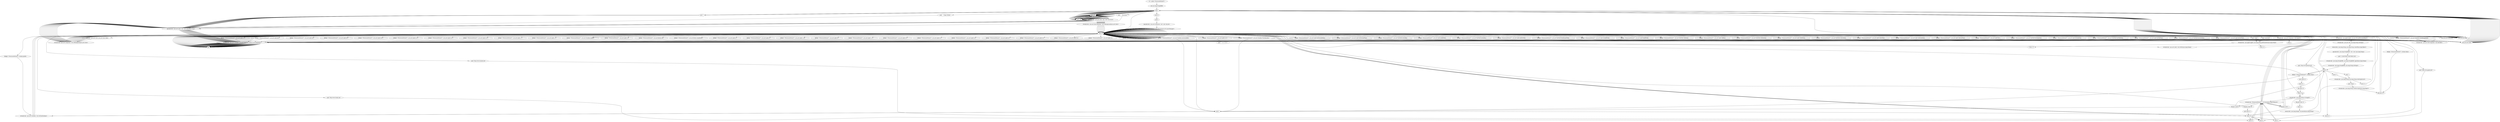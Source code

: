 digraph "" {
    "r0 := @this: PrecessionMotion071"
    "new java.lang.StringBuffer"
    "r0 := @this: PrecessionMotion071"->"new java.lang.StringBuffer";
    "dup1.r"
    "new java.lang.StringBuffer"->"dup1.r";
    "load.r r0"
    "dup1.r"->"load.r r0";
    "virtualinvoke <java.applet.Applet: java.net.URL getDocumentBase()>"
    "load.r r0"->"virtualinvoke <java.applet.Applet: java.net.URL getDocumentBase()>";
    "virtualinvoke <java.net.URL: java.lang.String toString()>"
    "virtualinvoke <java.applet.Applet: java.net.URL getDocumentBase()>"->"virtualinvoke <java.net.URL: java.lang.String toString()>";
    "staticinvoke <java.lang.String: java.lang.String valueOf(java.lang.Object)>"
    "virtualinvoke <java.net.URL: java.lang.String toString()>"->"staticinvoke <java.lang.String: java.lang.String valueOf(java.lang.Object)>";
    "specialinvoke <java.lang.StringBuffer: void <init>(java.lang.String)>"
    "staticinvoke <java.lang.String: java.lang.String valueOf(java.lang.Object)>"->"specialinvoke <java.lang.StringBuffer: void <init>(java.lang.String)>";
    "push \"1234567890123456789012345\""
    "specialinvoke <java.lang.StringBuffer: void <init>(java.lang.String)>"->"push \"1234567890123456789012345\"";
    "virtualinvoke <java.lang.StringBuffer: java.lang.StringBuffer append(java.lang.String)>"
    "push \"1234567890123456789012345\""->"virtualinvoke <java.lang.StringBuffer: java.lang.StringBuffer append(java.lang.String)>";
    "virtualinvoke <java.lang.StringBuffer: java.lang.String toString()>"
    "virtualinvoke <java.lang.StringBuffer: java.lang.StringBuffer append(java.lang.String)>"->"virtualinvoke <java.lang.StringBuffer: java.lang.String toString()>";
    "push 0"
    "virtualinvoke <java.lang.StringBuffer: java.lang.String toString()>"->"push 0";
    "push 27"
    "push 0"->"push 27";
    "virtualinvoke <java.lang.String: java.lang.String substring(int,int)>"
    "push 27"->"virtualinvoke <java.lang.String: java.lang.String substring(int,int)>";
    "store.r r2"
    "virtualinvoke <java.lang.String: java.lang.String substring(int,int)>"->"store.r r2";
    "store.r r2"->"load.r r0";
    "staticget <java.awt.Color: java.awt.Color white>"
    "load.r r0"->"staticget <java.awt.Color: java.awt.Color white>";
    "virtualinvoke <java.awt.Component: void setBackground(java.awt.Color)>"
    "staticget <java.awt.Color: java.awt.Color white>"->"virtualinvoke <java.awt.Component: void setBackground(java.awt.Color)>";
    "virtualinvoke <java.awt.Component: void setBackground(java.awt.Color)>"->"load.r r0";
    "new java.awt.GridLayout"
    "load.r r0"->"new java.awt.GridLayout";
    "new java.awt.GridLayout"->"dup1.r";
    "push 24"
    "dup1.r"->"push 24";
    "push 3"
    "push 24"->"push 3";
    "specialinvoke <java.awt.GridLayout: void <init>(int,int)>"
    "push 3"->"specialinvoke <java.awt.GridLayout: void <init>(int,int)>";
    "virtualinvoke <java.awt.Container: void setLayout(java.awt.LayoutManager)>"
    "specialinvoke <java.awt.GridLayout: void <init>(int,int)>"->"virtualinvoke <java.awt.Container: void setLayout(java.awt.LayoutManager)>";
    "virtualinvoke <java.awt.Container: void setLayout(java.awt.LayoutManager)>"->"load.r r0";
    "load.r r0"->"load.r r0";
    "fieldget <PrecessionMotion071: java.awt.Label L11>"
    "load.r r0"->"fieldget <PrecessionMotion071: java.awt.Label L11>";
    "virtualinvoke <java.awt.Container: java.awt.Component add(java.awt.Component)>"
    "fieldget <PrecessionMotion071: java.awt.Label L11>"->"virtualinvoke <java.awt.Container: java.awt.Component add(java.awt.Component)>";
    "pop"
    "virtualinvoke <java.awt.Container: java.awt.Component add(java.awt.Component)>"->"pop";
    "pop"->"load.r r0";
    "load.r r0"->"load.r r0";
    "fieldget <PrecessionMotion071: java.awt.Label L12>"
    "load.r r0"->"fieldget <PrecessionMotion071: java.awt.Label L12>";
    "fieldget <PrecessionMotion071: java.awt.Label L12>"->"virtualinvoke <java.awt.Container: java.awt.Component add(java.awt.Component)>";
    "virtualinvoke <java.awt.Container: java.awt.Component add(java.awt.Component)>"->"pop";
    "pop"->"load.r r0";
    "load.r r0"->"load.r r0";
    "fieldget <PrecessionMotion071: java.awt.Label L13>"
    "load.r r0"->"fieldget <PrecessionMotion071: java.awt.Label L13>";
    "fieldget <PrecessionMotion071: java.awt.Label L13>"->"virtualinvoke <java.awt.Container: java.awt.Component add(java.awt.Component)>";
    "virtualinvoke <java.awt.Container: java.awt.Component add(java.awt.Component)>"->"pop";
    "pop"->"load.r r0";
    "load.r r0"->"load.r r0";
    "fieldget <PrecessionMotion071: java.awt.Label L21>"
    "load.r r0"->"fieldget <PrecessionMotion071: java.awt.Label L21>";
    "fieldget <PrecessionMotion071: java.awt.Label L21>"->"virtualinvoke <java.awt.Container: java.awt.Component add(java.awt.Component)>";
    "virtualinvoke <java.awt.Container: java.awt.Component add(java.awt.Component)>"->"pop";
    "pop"->"load.r r0";
    "fieldget <PrecessionMotion071: java.awt.TextField initialEpoqueField>"
    "load.r r0"->"fieldget <PrecessionMotion071: java.awt.TextField initialEpoqueField>";
    "new java.awt.Color"
    "fieldget <PrecessionMotion071: java.awt.TextField initialEpoqueField>"->"new java.awt.Color";
    "new java.awt.Color"->"dup1.r";
    "push 220"
    "dup1.r"->"push 220";
    "push 255"
    "push 220"->"push 255";
    "push 255"->"push 220";
    "specialinvoke <java.awt.Color: void <init>(int,int,int)>"
    "push 220"->"specialinvoke <java.awt.Color: void <init>(int,int,int)>";
    "virtualinvoke <java.awt.TextComponent: void setBackground(java.awt.Color)>"
    "specialinvoke <java.awt.Color: void <init>(int,int,int)>"->"virtualinvoke <java.awt.TextComponent: void setBackground(java.awt.Color)>";
    "virtualinvoke <java.awt.TextComponent: void setBackground(java.awt.Color)>"->"load.r r0";
    "load.r r0"->"load.r r0";
    "load.r r0"->"fieldget <PrecessionMotion071: java.awt.TextField initialEpoqueField>";
    "fieldget <PrecessionMotion071: java.awt.TextField initialEpoqueField>"->"virtualinvoke <java.awt.Container: java.awt.Component add(java.awt.Component)>";
    "virtualinvoke <java.awt.Container: java.awt.Component add(java.awt.Component)>"->"pop";
    "pop"->"load.r r0";
    "load.r r0"->"fieldget <PrecessionMotion071: java.awt.TextField initialEpoqueField>";
    "virtualinvoke <java.awt.TextComponent: void selectAll()>"
    "fieldget <PrecessionMotion071: java.awt.TextField initialEpoqueField>"->"virtualinvoke <java.awt.TextComponent: void selectAll()>";
    "virtualinvoke <java.awt.TextComponent: void selectAll()>"->"load.r r0";
    "fieldget <PrecessionMotion071: java.awt.TextField finalEpoqueField>"
    "load.r r0"->"fieldget <PrecessionMotion071: java.awt.TextField finalEpoqueField>";
    "fieldget <PrecessionMotion071: java.awt.TextField finalEpoqueField>"->"new java.awt.Color";
    "new java.awt.Color"->"dup1.r";
    "dup1.r"->"push 220";
    "push 220"->"push 255";
    "push 255"->"push 220";
    "push 220"->"specialinvoke <java.awt.Color: void <init>(int,int,int)>";
    "specialinvoke <java.awt.Color: void <init>(int,int,int)>"->"virtualinvoke <java.awt.TextComponent: void setBackground(java.awt.Color)>";
    "virtualinvoke <java.awt.TextComponent: void setBackground(java.awt.Color)>"->"load.r r0";
    "load.r r0"->"load.r r0";
    "load.r r0"->"fieldget <PrecessionMotion071: java.awt.TextField finalEpoqueField>";
    "fieldget <PrecessionMotion071: java.awt.TextField finalEpoqueField>"->"virtualinvoke <java.awt.Container: java.awt.Component add(java.awt.Component)>";
    "virtualinvoke <java.awt.Container: java.awt.Component add(java.awt.Component)>"->"pop";
    "pop"->"load.r r0";
    "load.r r0"->"load.r r0";
    "fieldget <PrecessionMotion071: java.awt.Label L31>"
    "load.r r0"->"fieldget <PrecessionMotion071: java.awt.Label L31>";
    "fieldget <PrecessionMotion071: java.awt.Label L31>"->"virtualinvoke <java.awt.Container: java.awt.Component add(java.awt.Component)>";
    "virtualinvoke <java.awt.Container: java.awt.Component add(java.awt.Component)>"->"pop";
    "pop"->"load.r r0";
    "fieldget <PrecessionMotion071: java.awt.Label initialJDField>"
    "load.r r0"->"fieldget <PrecessionMotion071: java.awt.Label initialJDField>";
    "fieldget <PrecessionMotion071: java.awt.Label initialJDField>"->"new java.awt.Color";
    "new java.awt.Color"->"dup1.r";
    "dup1.r"->"push 255";
    "push 255"->"push 220";
    "push 220"->"push 220";
    "push 220"->"specialinvoke <java.awt.Color: void <init>(int,int,int)>";
    "specialinvoke <java.awt.Color: void <init>(int,int,int)>"->"virtualinvoke <java.awt.Component: void setBackground(java.awt.Color)>";
    "virtualinvoke <java.awt.Component: void setBackground(java.awt.Color)>"->"load.r r0";
    "load.r r0"->"load.r r0";
    "load.r r0"->"fieldget <PrecessionMotion071: java.awt.Label initialJDField>";
    "fieldget <PrecessionMotion071: java.awt.Label initialJDField>"->"virtualinvoke <java.awt.Container: java.awt.Component add(java.awt.Component)>";
    "virtualinvoke <java.awt.Container: java.awt.Component add(java.awt.Component)>"->"pop";
    "pop"->"load.r r0";
    "fieldget <PrecessionMotion071: java.awt.Label finalJDField>"
    "load.r r0"->"fieldget <PrecessionMotion071: java.awt.Label finalJDField>";
    "fieldget <PrecessionMotion071: java.awt.Label finalJDField>"->"new java.awt.Color";
    "new java.awt.Color"->"dup1.r";
    "dup1.r"->"push 255";
    "push 255"->"push 220";
    "push 220"->"push 220";
    "push 220"->"specialinvoke <java.awt.Color: void <init>(int,int,int)>";
    "specialinvoke <java.awt.Color: void <init>(int,int,int)>"->"virtualinvoke <java.awt.Component: void setBackground(java.awt.Color)>";
    "virtualinvoke <java.awt.Component: void setBackground(java.awt.Color)>"->"load.r r0";
    "load.r r0"->"load.r r0";
    "load.r r0"->"fieldget <PrecessionMotion071: java.awt.Label finalJDField>";
    "fieldget <PrecessionMotion071: java.awt.Label finalJDField>"->"virtualinvoke <java.awt.Container: java.awt.Component add(java.awt.Component)>";
    "virtualinvoke <java.awt.Container: java.awt.Component add(java.awt.Component)>"->"pop";
    "pop"->"load.r r0";
    "load.r r0"->"load.r r0";
    "fieldget <PrecessionMotion071: java.awt.Label L41>"
    "load.r r0"->"fieldget <PrecessionMotion071: java.awt.Label L41>";
    "fieldget <PrecessionMotion071: java.awt.Label L41>"->"virtualinvoke <java.awt.Container: java.awt.Component add(java.awt.Component)>";
    "virtualinvoke <java.awt.Container: java.awt.Component add(java.awt.Component)>"->"pop";
    "pop"->"load.r r0";
    "fieldget <PrecessionMotion071: java.awt.TextField raHinitial>"
    "load.r r0"->"fieldget <PrecessionMotion071: java.awt.TextField raHinitial>";
    "fieldget <PrecessionMotion071: java.awt.TextField raHinitial>"->"new java.awt.Color";
    "new java.awt.Color"->"dup1.r";
    "dup1.r"->"push 220";
    "push 220"->"push 255";
    "push 255"->"push 220";
    "push 220"->"specialinvoke <java.awt.Color: void <init>(int,int,int)>";
    "specialinvoke <java.awt.Color: void <init>(int,int,int)>"->"virtualinvoke <java.awt.TextComponent: void setBackground(java.awt.Color)>";
    "virtualinvoke <java.awt.TextComponent: void setBackground(java.awt.Color)>"->"load.r r0";
    "load.r r0"->"load.r r0";
    "load.r r0"->"fieldget <PrecessionMotion071: java.awt.TextField raHinitial>";
    "fieldget <PrecessionMotion071: java.awt.TextField raHinitial>"->"virtualinvoke <java.awt.Container: java.awt.Component add(java.awt.Component)>";
    "virtualinvoke <java.awt.Container: java.awt.Component add(java.awt.Component)>"->"pop";
    "pop"->"load.r r0";
    "fieldget <PrecessionMotion071: java.awt.Label raHfinal>"
    "load.r r0"->"fieldget <PrecessionMotion071: java.awt.Label raHfinal>";
    "fieldget <PrecessionMotion071: java.awt.Label raHfinal>"->"new java.awt.Color";
    "new java.awt.Color"->"dup1.r";
    "dup1.r"->"push 255";
    "push 255"->"push 220";
    "push 220"->"push 220";
    "push 220"->"specialinvoke <java.awt.Color: void <init>(int,int,int)>";
    "specialinvoke <java.awt.Color: void <init>(int,int,int)>"->"virtualinvoke <java.awt.Component: void setBackground(java.awt.Color)>";
    "virtualinvoke <java.awt.Component: void setBackground(java.awt.Color)>"->"load.r r0";
    "load.r r0"->"load.r r0";
    "load.r r0"->"fieldget <PrecessionMotion071: java.awt.Label raHfinal>";
    "fieldget <PrecessionMotion071: java.awt.Label raHfinal>"->"virtualinvoke <java.awt.Container: java.awt.Component add(java.awt.Component)>";
    "virtualinvoke <java.awt.Container: java.awt.Component add(java.awt.Component)>"->"pop";
    "pop"->"load.r r0";
    "load.r r0"->"load.r r0";
    "fieldget <PrecessionMotion071: java.awt.Label L51>"
    "load.r r0"->"fieldget <PrecessionMotion071: java.awt.Label L51>";
    "fieldget <PrecessionMotion071: java.awt.Label L51>"->"virtualinvoke <java.awt.Container: java.awt.Component add(java.awt.Component)>";
    "virtualinvoke <java.awt.Container: java.awt.Component add(java.awt.Component)>"->"pop";
    "pop"->"load.r r0";
    "load.r r0"->"load.r r0";
    "fieldget <PrecessionMotion071: java.awt.TextField raMinInitial>"
    "load.r r0"->"fieldget <PrecessionMotion071: java.awt.TextField raMinInitial>";
    "fieldget <PrecessionMotion071: java.awt.TextField raMinInitial>"->"virtualinvoke <java.awt.Container: java.awt.Component add(java.awt.Component)>";
    "virtualinvoke <java.awt.Container: java.awt.Component add(java.awt.Component)>"->"pop";
    "pop"->"load.r r0";
    "load.r r0"->"fieldget <PrecessionMotion071: java.awt.TextField raMinInitial>";
    "fieldget <PrecessionMotion071: java.awt.TextField raMinInitial>"->"new java.awt.Color";
    "new java.awt.Color"->"dup1.r";
    "dup1.r"->"push 220";
    "push 220"->"push 255";
    "push 255"->"push 220";
    "push 220"->"specialinvoke <java.awt.Color: void <init>(int,int,int)>";
    "specialinvoke <java.awt.Color: void <init>(int,int,int)>"->"virtualinvoke <java.awt.TextComponent: void setBackground(java.awt.Color)>";
    "virtualinvoke <java.awt.TextComponent: void setBackground(java.awt.Color)>"->"load.r r0";
    "fieldget <PrecessionMotion071: java.awt.Label raMinFinal>"
    "load.r r0"->"fieldget <PrecessionMotion071: java.awt.Label raMinFinal>";
    "fieldget <PrecessionMotion071: java.awt.Label raMinFinal>"->"new java.awt.Color";
    "new java.awt.Color"->"dup1.r";
    "dup1.r"->"push 255";
    "push 255"->"push 220";
    "push 220"->"push 220";
    "push 220"->"specialinvoke <java.awt.Color: void <init>(int,int,int)>";
    "specialinvoke <java.awt.Color: void <init>(int,int,int)>"->"virtualinvoke <java.awt.Component: void setBackground(java.awt.Color)>";
    "virtualinvoke <java.awt.Component: void setBackground(java.awt.Color)>"->"load.r r0";
    "load.r r0"->"load.r r0";
    "load.r r0"->"fieldget <PrecessionMotion071: java.awt.Label raMinFinal>";
    "fieldget <PrecessionMotion071: java.awt.Label raMinFinal>"->"virtualinvoke <java.awt.Container: java.awt.Component add(java.awt.Component)>";
    "virtualinvoke <java.awt.Container: java.awt.Component add(java.awt.Component)>"->"pop";
    "pop"->"load.r r0";
    "load.r r0"->"load.r r0";
    "fieldget <PrecessionMotion071: java.awt.Label L61>"
    "load.r r0"->"fieldget <PrecessionMotion071: java.awt.Label L61>";
    "fieldget <PrecessionMotion071: java.awt.Label L61>"->"virtualinvoke <java.awt.Container: java.awt.Component add(java.awt.Component)>";
    "virtualinvoke <java.awt.Container: java.awt.Component add(java.awt.Component)>"->"pop";
    "pop"->"load.r r0";
    "fieldget <PrecessionMotion071: java.awt.TextField raSecInitial>"
    "load.r r0"->"fieldget <PrecessionMotion071: java.awt.TextField raSecInitial>";
    "fieldget <PrecessionMotion071: java.awt.TextField raSecInitial>"->"new java.awt.Color";
    "new java.awt.Color"->"dup1.r";
    "dup1.r"->"push 220";
    "push 220"->"push 255";
    "push 255"->"push 220";
    "push 220"->"specialinvoke <java.awt.Color: void <init>(int,int,int)>";
    "specialinvoke <java.awt.Color: void <init>(int,int,int)>"->"virtualinvoke <java.awt.TextComponent: void setBackground(java.awt.Color)>";
    "virtualinvoke <java.awt.TextComponent: void setBackground(java.awt.Color)>"->"load.r r0";
    "load.r r0"->"load.r r0";
    "load.r r0"->"fieldget <PrecessionMotion071: java.awt.TextField raSecInitial>";
    "fieldget <PrecessionMotion071: java.awt.TextField raSecInitial>"->"virtualinvoke <java.awt.Container: java.awt.Component add(java.awt.Component)>";
    "virtualinvoke <java.awt.Container: java.awt.Component add(java.awt.Component)>"->"pop";
    "pop"->"load.r r0";
    "fieldget <PrecessionMotion071: java.awt.Label raSecFinal>"
    "load.r r0"->"fieldget <PrecessionMotion071: java.awt.Label raSecFinal>";
    "fieldget <PrecessionMotion071: java.awt.Label raSecFinal>"->"new java.awt.Color";
    "new java.awt.Color"->"dup1.r";
    "dup1.r"->"push 255";
    "push 255"->"push 220";
    "push 220"->"push 220";
    "push 220"->"specialinvoke <java.awt.Color: void <init>(int,int,int)>";
    "specialinvoke <java.awt.Color: void <init>(int,int,int)>"->"virtualinvoke <java.awt.Component: void setBackground(java.awt.Color)>";
    "virtualinvoke <java.awt.Component: void setBackground(java.awt.Color)>"->"load.r r0";
    "load.r r0"->"load.r r0";
    "load.r r0"->"fieldget <PrecessionMotion071: java.awt.Label raSecFinal>";
    "fieldget <PrecessionMotion071: java.awt.Label raSecFinal>"->"virtualinvoke <java.awt.Container: java.awt.Component add(java.awt.Component)>";
    "virtualinvoke <java.awt.Container: java.awt.Component add(java.awt.Component)>"->"pop";
    "pop"->"load.r r0";
    "load.r r0"->"load.r r0";
    "fieldget <PrecessionMotion071: java.awt.Label L71>"
    "load.r r0"->"fieldget <PrecessionMotion071: java.awt.Label L71>";
    "fieldget <PrecessionMotion071: java.awt.Label L71>"->"virtualinvoke <java.awt.Container: java.awt.Component add(java.awt.Component)>";
    "virtualinvoke <java.awt.Container: java.awt.Component add(java.awt.Component)>"->"pop";
    "pop"->"load.r r0";
    "load.r r0"->"load.r r0";
    "fieldget <PrecessionMotion071: java.awt.Label raDecimInitial>"
    "load.r r0"->"fieldget <PrecessionMotion071: java.awt.Label raDecimInitial>";
    "fieldget <PrecessionMotion071: java.awt.Label raDecimInitial>"->"virtualinvoke <java.awt.Container: java.awt.Component add(java.awt.Component)>";
    "virtualinvoke <java.awt.Container: java.awt.Component add(java.awt.Component)>"->"pop";
    "pop"->"load.r r0";
    "load.r r0"->"fieldget <PrecessionMotion071: java.awt.Label raDecimInitial>";
    "fieldget <PrecessionMotion071: java.awt.Label raDecimInitial>"->"new java.awt.Color";
    "new java.awt.Color"->"dup1.r";
    "dup1.r"->"push 255";
    "push 255"->"push 220";
    "push 220"->"push 220";
    "push 220"->"specialinvoke <java.awt.Color: void <init>(int,int,int)>";
    "specialinvoke <java.awt.Color: void <init>(int,int,int)>"->"virtualinvoke <java.awt.Component: void setBackground(java.awt.Color)>";
    "virtualinvoke <java.awt.Component: void setBackground(java.awt.Color)>"->"load.r r0";
    "fieldget <PrecessionMotion071: java.awt.Label raDecimFinal>"
    "load.r r0"->"fieldget <PrecessionMotion071: java.awt.Label raDecimFinal>";
    "fieldget <PrecessionMotion071: java.awt.Label raDecimFinal>"->"new java.awt.Color";
    "new java.awt.Color"->"dup1.r";
    "dup1.r"->"push 255";
    "push 255"->"push 220";
    "push 220"->"push 220";
    "push 220"->"specialinvoke <java.awt.Color: void <init>(int,int,int)>";
    "specialinvoke <java.awt.Color: void <init>(int,int,int)>"->"virtualinvoke <java.awt.Component: void setBackground(java.awt.Color)>";
    "virtualinvoke <java.awt.Component: void setBackground(java.awt.Color)>"->"load.r r0";
    "load.r r0"->"load.r r0";
    "load.r r0"->"fieldget <PrecessionMotion071: java.awt.Label raDecimFinal>";
    "fieldget <PrecessionMotion071: java.awt.Label raDecimFinal>"->"virtualinvoke <java.awt.Container: java.awt.Component add(java.awt.Component)>";
    "virtualinvoke <java.awt.Container: java.awt.Component add(java.awt.Component)>"->"pop";
    "pop"->"load.r r0";
    "load.r r0"->"load.r r0";
    "fieldget <PrecessionMotion071: java.awt.Label dec1>"
    "load.r r0"->"fieldget <PrecessionMotion071: java.awt.Label dec1>";
    "fieldget <PrecessionMotion071: java.awt.Label dec1>"->"virtualinvoke <java.awt.Container: java.awt.Component add(java.awt.Component)>";
    "virtualinvoke <java.awt.Container: java.awt.Component add(java.awt.Component)>"->"pop";
    "pop"->"load.r r0";
    "load.r r0"->"load.r r0";
    "fieldget <PrecessionMotion071: java.awt.Checkbox PlusMinusDec>"
    "load.r r0"->"fieldget <PrecessionMotion071: java.awt.Checkbox PlusMinusDec>";
    "fieldget <PrecessionMotion071: java.awt.Checkbox PlusMinusDec>"->"virtualinvoke <java.awt.Container: java.awt.Component add(java.awt.Component)>";
    "virtualinvoke <java.awt.Container: java.awt.Component add(java.awt.Component)>"->"pop";
    "pop"->"load.r r0";
    "load.r r0"->"fieldget <PrecessionMotion071: java.awt.Checkbox PlusMinusDec>";
    "fieldget <PrecessionMotion071: java.awt.Checkbox PlusMinusDec>"->"new java.awt.Color";
    "new java.awt.Color"->"dup1.r";
    "dup1.r"->"push 255";
    "push 255"->"push 220";
    "push 220"->"push 220";
    "push 220"->"specialinvoke <java.awt.Color: void <init>(int,int,int)>";
    "specialinvoke <java.awt.Color: void <init>(int,int,int)>"->"virtualinvoke <java.awt.Component: void setBackground(java.awt.Color)>";
    "virtualinvoke <java.awt.Component: void setBackground(java.awt.Color)>"->"load.r r0";
    "fieldget <PrecessionMotion071: java.awt.Label dec2>"
    "load.r r0"->"fieldget <PrecessionMotion071: java.awt.Label dec2>";
    "fieldget <PrecessionMotion071: java.awt.Label dec2>"->"new java.awt.Color";
    "new java.awt.Color"->"dup1.r";
    "dup1.r"->"push 255";
    "push 255"->"push 220";
    "push 220"->"push 220";
    "push 220"->"specialinvoke <java.awt.Color: void <init>(int,int,int)>";
    "specialinvoke <java.awt.Color: void <init>(int,int,int)>"->"virtualinvoke <java.awt.Component: void setBackground(java.awt.Color)>";
    "virtualinvoke <java.awt.Component: void setBackground(java.awt.Color)>"->"load.r r0";
    "load.r r0"->"fieldget <PrecessionMotion071: java.awt.Checkbox PlusMinusDec>";
    "push 1"
    "fieldget <PrecessionMotion071: java.awt.Checkbox PlusMinusDec>"->"push 1";
    "virtualinvoke <java.awt.Checkbox: void setState(boolean)>"
    "push 1"->"virtualinvoke <java.awt.Checkbox: void setState(boolean)>";
    "virtualinvoke <java.awt.Checkbox: void setState(boolean)>"->"load.r r0";
    "load.r r0"->"load.r r0";
    "load.r r0"->"fieldget <PrecessionMotion071: java.awt.Label dec2>";
    "fieldget <PrecessionMotion071: java.awt.Label dec2>"->"virtualinvoke <java.awt.Container: java.awt.Component add(java.awt.Component)>";
    "virtualinvoke <java.awt.Container: java.awt.Component add(java.awt.Component)>"->"pop";
    "pop"->"load.r r0";
    "load.r r0"->"load.r r0";
    "fieldget <PrecessionMotion071: java.awt.Label L81>"
    "load.r r0"->"fieldget <PrecessionMotion071: java.awt.Label L81>";
    "fieldget <PrecessionMotion071: java.awt.Label L81>"->"virtualinvoke <java.awt.Container: java.awt.Component add(java.awt.Component)>";
    "virtualinvoke <java.awt.Container: java.awt.Component add(java.awt.Component)>"->"pop";
    "pop"->"load.r r0";
    "load.r r0"->"load.r r0";
    "fieldget <PrecessionMotion071: java.awt.TextField decDegInitial>"
    "load.r r0"->"fieldget <PrecessionMotion071: java.awt.TextField decDegInitial>";
    "fieldget <PrecessionMotion071: java.awt.TextField decDegInitial>"->"virtualinvoke <java.awt.Container: java.awt.Component add(java.awt.Component)>";
    "virtualinvoke <java.awt.Container: java.awt.Component add(java.awt.Component)>"->"pop";
    "pop"->"load.r r0";
    "load.r r0"->"fieldget <PrecessionMotion071: java.awt.TextField decDegInitial>";
    "fieldget <PrecessionMotion071: java.awt.TextField decDegInitial>"->"new java.awt.Color";
    "new java.awt.Color"->"dup1.r";
    "dup1.r"->"push 220";
    "push 220"->"push 255";
    "push 255"->"push 220";
    "push 220"->"specialinvoke <java.awt.Color: void <init>(int,int,int)>";
    "specialinvoke <java.awt.Color: void <init>(int,int,int)>"->"virtualinvoke <java.awt.TextComponent: void setBackground(java.awt.Color)>";
    "virtualinvoke <java.awt.TextComponent: void setBackground(java.awt.Color)>"->"load.r r0";
    "fieldget <PrecessionMotion071: java.awt.Label decDegFinal>"
    "load.r r0"->"fieldget <PrecessionMotion071: java.awt.Label decDegFinal>";
    "fieldget <PrecessionMotion071: java.awt.Label decDegFinal>"->"new java.awt.Color";
    "new java.awt.Color"->"dup1.r";
    "dup1.r"->"push 255";
    "push 255"->"push 220";
    "push 220"->"push 220";
    "push 220"->"specialinvoke <java.awt.Color: void <init>(int,int,int)>";
    "specialinvoke <java.awt.Color: void <init>(int,int,int)>"->"virtualinvoke <java.awt.Component: void setBackground(java.awt.Color)>";
    "virtualinvoke <java.awt.Component: void setBackground(java.awt.Color)>"->"load.r r0";
    "load.r r0"->"load.r r0";
    "load.r r0"->"fieldget <PrecessionMotion071: java.awt.Label decDegFinal>";
    "fieldget <PrecessionMotion071: java.awt.Label decDegFinal>"->"virtualinvoke <java.awt.Container: java.awt.Component add(java.awt.Component)>";
    "virtualinvoke <java.awt.Container: java.awt.Component add(java.awt.Component)>"->"pop";
    "pop"->"load.r r0";
    "load.r r0"->"load.r r0";
    "fieldget <PrecessionMotion071: java.awt.Label L91>"
    "load.r r0"->"fieldget <PrecessionMotion071: java.awt.Label L91>";
    "fieldget <PrecessionMotion071: java.awt.Label L91>"->"virtualinvoke <java.awt.Container: java.awt.Component add(java.awt.Component)>";
    "virtualinvoke <java.awt.Container: java.awt.Component add(java.awt.Component)>"->"pop";
    "pop"->"load.r r0";
    "load.r r0"->"load.r r0";
    "fieldget <PrecessionMotion071: java.awt.TextField decMinInitial>"
    "load.r r0"->"fieldget <PrecessionMotion071: java.awt.TextField decMinInitial>";
    "fieldget <PrecessionMotion071: java.awt.TextField decMinInitial>"->"virtualinvoke <java.awt.Container: java.awt.Component add(java.awt.Component)>";
    "virtualinvoke <java.awt.Container: java.awt.Component add(java.awt.Component)>"->"pop";
    "pop"->"load.r r0";
    "load.r r0"->"fieldget <PrecessionMotion071: java.awt.TextField decMinInitial>";
    "fieldget <PrecessionMotion071: java.awt.TextField decMinInitial>"->"new java.awt.Color";
    "new java.awt.Color"->"dup1.r";
    "dup1.r"->"push 220";
    "push 220"->"push 255";
    "push 255"->"push 220";
    "push 220"->"specialinvoke <java.awt.Color: void <init>(int,int,int)>";
    "specialinvoke <java.awt.Color: void <init>(int,int,int)>"->"virtualinvoke <java.awt.TextComponent: void setBackground(java.awt.Color)>";
    "virtualinvoke <java.awt.TextComponent: void setBackground(java.awt.Color)>"->"load.r r0";
    "fieldget <PrecessionMotion071: java.awt.Label decMinFinal>"
    "load.r r0"->"fieldget <PrecessionMotion071: java.awt.Label decMinFinal>";
    "fieldget <PrecessionMotion071: java.awt.Label decMinFinal>"->"new java.awt.Color";
    "new java.awt.Color"->"dup1.r";
    "dup1.r"->"push 255";
    "push 255"->"push 220";
    "push 220"->"push 220";
    "push 220"->"specialinvoke <java.awt.Color: void <init>(int,int,int)>";
    "specialinvoke <java.awt.Color: void <init>(int,int,int)>"->"virtualinvoke <java.awt.Component: void setBackground(java.awt.Color)>";
    "virtualinvoke <java.awt.Component: void setBackground(java.awt.Color)>"->"load.r r0";
    "load.r r0"->"load.r r0";
    "load.r r0"->"fieldget <PrecessionMotion071: java.awt.Label decMinFinal>";
    "fieldget <PrecessionMotion071: java.awt.Label decMinFinal>"->"virtualinvoke <java.awt.Container: java.awt.Component add(java.awt.Component)>";
    "virtualinvoke <java.awt.Container: java.awt.Component add(java.awt.Component)>"->"pop";
    "pop"->"load.r r0";
    "load.r r0"->"load.r r0";
    "fieldget <PrecessionMotion071: java.awt.Label L101>"
    "load.r r0"->"fieldget <PrecessionMotion071: java.awt.Label L101>";
    "fieldget <PrecessionMotion071: java.awt.Label L101>"->"virtualinvoke <java.awt.Container: java.awt.Component add(java.awt.Component)>";
    "virtualinvoke <java.awt.Container: java.awt.Component add(java.awt.Component)>"->"pop";
    "pop"->"load.r r0";
    "fieldget <PrecessionMotion071: java.awt.TextField decSecInitial>"
    "load.r r0"->"fieldget <PrecessionMotion071: java.awt.TextField decSecInitial>";
    "fieldget <PrecessionMotion071: java.awt.TextField decSecInitial>"->"new java.awt.Color";
    "new java.awt.Color"->"dup1.r";
    "dup1.r"->"push 220";
    "push 220"->"push 255";
    "push 255"->"push 220";
    "push 220"->"specialinvoke <java.awt.Color: void <init>(int,int,int)>";
    "specialinvoke <java.awt.Color: void <init>(int,int,int)>"->"virtualinvoke <java.awt.TextComponent: void setBackground(java.awt.Color)>";
    "virtualinvoke <java.awt.TextComponent: void setBackground(java.awt.Color)>"->"load.r r0";
    "load.r r0"->"load.r r0";
    "load.r r0"->"fieldget <PrecessionMotion071: java.awt.TextField decSecInitial>";
    "fieldget <PrecessionMotion071: java.awt.TextField decSecInitial>"->"virtualinvoke <java.awt.Container: java.awt.Component add(java.awt.Component)>";
    "virtualinvoke <java.awt.Container: java.awt.Component add(java.awt.Component)>"->"pop";
    "pop"->"load.r r0";
    "fieldget <PrecessionMotion071: java.awt.Label decSecFinal>"
    "load.r r0"->"fieldget <PrecessionMotion071: java.awt.Label decSecFinal>";
    "fieldget <PrecessionMotion071: java.awt.Label decSecFinal>"->"new java.awt.Color";
    "new java.awt.Color"->"dup1.r";
    "dup1.r"->"push 255";
    "push 255"->"push 220";
    "push 220"->"push 220";
    "push 220"->"specialinvoke <java.awt.Color: void <init>(int,int,int)>";
    "specialinvoke <java.awt.Color: void <init>(int,int,int)>"->"virtualinvoke <java.awt.Component: void setBackground(java.awt.Color)>";
    "virtualinvoke <java.awt.Component: void setBackground(java.awt.Color)>"->"load.r r0";
    "load.r r0"->"load.r r0";
    "load.r r0"->"fieldget <PrecessionMotion071: java.awt.Label decSecFinal>";
    "fieldget <PrecessionMotion071: java.awt.Label decSecFinal>"->"virtualinvoke <java.awt.Container: java.awt.Component add(java.awt.Component)>";
    "virtualinvoke <java.awt.Container: java.awt.Component add(java.awt.Component)>"->"pop";
    "pop"->"load.r r0";
    "load.r r0"->"load.r r0";
    "fieldget <PrecessionMotion071: java.awt.Label L111>"
    "load.r r0"->"fieldget <PrecessionMotion071: java.awt.Label L111>";
    "fieldget <PrecessionMotion071: java.awt.Label L111>"->"virtualinvoke <java.awt.Container: java.awt.Component add(java.awt.Component)>";
    "virtualinvoke <java.awt.Container: java.awt.Component add(java.awt.Component)>"->"pop";
    "pop"->"load.r r0";
    "fieldget <PrecessionMotion071: java.awt.Label decDecimalInitial>"
    "load.r r0"->"fieldget <PrecessionMotion071: java.awt.Label decDecimalInitial>";
    "fieldget <PrecessionMotion071: java.awt.Label decDecimalInitial>"->"new java.awt.Color";
    "new java.awt.Color"->"dup1.r";
    "dup1.r"->"push 255";
    "push 255"->"push 220";
    "push 220"->"push 220";
    "push 220"->"specialinvoke <java.awt.Color: void <init>(int,int,int)>";
    "specialinvoke <java.awt.Color: void <init>(int,int,int)>"->"virtualinvoke <java.awt.Component: void setBackground(java.awt.Color)>";
    "virtualinvoke <java.awt.Component: void setBackground(java.awt.Color)>"->"load.r r0";
    "load.r r0"->"load.r r0";
    "load.r r0"->"fieldget <PrecessionMotion071: java.awt.Label decDecimalInitial>";
    "fieldget <PrecessionMotion071: java.awt.Label decDecimalInitial>"->"virtualinvoke <java.awt.Container: java.awt.Component add(java.awt.Component)>";
    "virtualinvoke <java.awt.Container: java.awt.Component add(java.awt.Component)>"->"pop";
    "pop"->"load.r r0";
    "fieldget <PrecessionMotion071: java.awt.Label decDecimalFinal>"
    "load.r r0"->"fieldget <PrecessionMotion071: java.awt.Label decDecimalFinal>";
    "fieldget <PrecessionMotion071: java.awt.Label decDecimalFinal>"->"new java.awt.Color";
    "new java.awt.Color"->"dup1.r";
    "dup1.r"->"push 255";
    "push 255"->"push 220";
    "push 220"->"push 220";
    "push 220"->"specialinvoke <java.awt.Color: void <init>(int,int,int)>";
    "specialinvoke <java.awt.Color: void <init>(int,int,int)>"->"virtualinvoke <java.awt.Component: void setBackground(java.awt.Color)>";
    "virtualinvoke <java.awt.Component: void setBackground(java.awt.Color)>"->"load.r r0";
    "load.r r0"->"load.r r0";
    "load.r r0"->"fieldget <PrecessionMotion071: java.awt.Label decDecimalFinal>";
    "fieldget <PrecessionMotion071: java.awt.Label decDecimalFinal>"->"virtualinvoke <java.awt.Container: java.awt.Component add(java.awt.Component)>";
    "virtualinvoke <java.awt.Container: java.awt.Component add(java.awt.Component)>"->"pop";
    "pop"->"load.r r0";
    "load.r r0"->"load.r r0";
    "fieldget <PrecessionMotion071: java.awt.Label L121>"
    "load.r r0"->"fieldget <PrecessionMotion071: java.awt.Label L121>";
    "fieldget <PrecessionMotion071: java.awt.Label L121>"->"virtualinvoke <java.awt.Container: java.awt.Component add(java.awt.Component)>";
    "virtualinvoke <java.awt.Container: java.awt.Component add(java.awt.Component)>"->"pop";
    "pop"->"load.r r0";
    "fieldget <PrecessionMotion071: java.awt.TextField motionRA>"
    "load.r r0"->"fieldget <PrecessionMotion071: java.awt.TextField motionRA>";
    "fieldget <PrecessionMotion071: java.awt.TextField motionRA>"->"new java.awt.Color";
    "new java.awt.Color"->"dup1.r";
    "dup1.r"->"push 220";
    "push 220"->"push 255";
    "push 255"->"push 220";
    "push 220"->"specialinvoke <java.awt.Color: void <init>(int,int,int)>";
    "specialinvoke <java.awt.Color: void <init>(int,int,int)>"->"virtualinvoke <java.awt.TextComponent: void setBackground(java.awt.Color)>";
    "virtualinvoke <java.awt.TextComponent: void setBackground(java.awt.Color)>"->"load.r r0";
    "load.r r0"->"load.r r0";
    "load.r r0"->"fieldget <PrecessionMotion071: java.awt.TextField motionRA>";
    "fieldget <PrecessionMotion071: java.awt.TextField motionRA>"->"virtualinvoke <java.awt.Container: java.awt.Component add(java.awt.Component)>";
    "virtualinvoke <java.awt.Container: java.awt.Component add(java.awt.Component)>"->"pop";
    "pop"->"load.r r0";
    "fieldget <PrecessionMotion071: java.awt.Label pmRAField>"
    "load.r r0"->"fieldget <PrecessionMotion071: java.awt.Label pmRAField>";
    "fieldget <PrecessionMotion071: java.awt.Label pmRAField>"->"new java.awt.Color";
    "new java.awt.Color"->"dup1.r";
    "dup1.r"->"push 255";
    "push 255"->"push 220";
    "push 220"->"push 220";
    "push 220"->"specialinvoke <java.awt.Color: void <init>(int,int,int)>";
    "specialinvoke <java.awt.Color: void <init>(int,int,int)>"->"virtualinvoke <java.awt.Component: void setBackground(java.awt.Color)>";
    "virtualinvoke <java.awt.Component: void setBackground(java.awt.Color)>"->"load.r r0";
    "load.r r0"->"load.r r0";
    "load.r r0"->"fieldget <PrecessionMotion071: java.awt.Label pmRAField>";
    "fieldget <PrecessionMotion071: java.awt.Label pmRAField>"->"virtualinvoke <java.awt.Container: java.awt.Component add(java.awt.Component)>";
    "virtualinvoke <java.awt.Container: java.awt.Component add(java.awt.Component)>"->"pop";
    "pop"->"load.r r0";
    "load.r r0"->"load.r r0";
    "fieldget <PrecessionMotion071: java.awt.Label L131>"
    "load.r r0"->"fieldget <PrecessionMotion071: java.awt.Label L131>";
    "fieldget <PrecessionMotion071: java.awt.Label L131>"->"virtualinvoke <java.awt.Container: java.awt.Component add(java.awt.Component)>";
    "virtualinvoke <java.awt.Container: java.awt.Component add(java.awt.Component)>"->"pop";
    "pop"->"load.r r0";
    "fieldget <PrecessionMotion071: java.awt.TextField motionDec>"
    "load.r r0"->"fieldget <PrecessionMotion071: java.awt.TextField motionDec>";
    "fieldget <PrecessionMotion071: java.awt.TextField motionDec>"->"new java.awt.Color";
    "new java.awt.Color"->"dup1.r";
    "dup1.r"->"push 220";
    "push 220"->"push 255";
    "push 255"->"push 220";
    "push 220"->"specialinvoke <java.awt.Color: void <init>(int,int,int)>";
    "specialinvoke <java.awt.Color: void <init>(int,int,int)>"->"virtualinvoke <java.awt.TextComponent: void setBackground(java.awt.Color)>";
    "virtualinvoke <java.awt.TextComponent: void setBackground(java.awt.Color)>"->"load.r r0";
    "load.r r0"->"load.r r0";
    "load.r r0"->"fieldget <PrecessionMotion071: java.awt.TextField motionDec>";
    "fieldget <PrecessionMotion071: java.awt.TextField motionDec>"->"virtualinvoke <java.awt.Container: java.awt.Component add(java.awt.Component)>";
    "virtualinvoke <java.awt.Container: java.awt.Component add(java.awt.Component)>"->"pop";
    "pop"->"load.r r0";
    "fieldget <PrecessionMotion071: java.awt.Label pmDecField>"
    "load.r r0"->"fieldget <PrecessionMotion071: java.awt.Label pmDecField>";
    "fieldget <PrecessionMotion071: java.awt.Label pmDecField>"->"new java.awt.Color";
    "new java.awt.Color"->"dup1.r";
    "dup1.r"->"push 255";
    "push 255"->"push 220";
    "push 220"->"push 220";
    "push 220"->"specialinvoke <java.awt.Color: void <init>(int,int,int)>";
    "specialinvoke <java.awt.Color: void <init>(int,int,int)>"->"virtualinvoke <java.awt.Component: void setBackground(java.awt.Color)>";
    "virtualinvoke <java.awt.Component: void setBackground(java.awt.Color)>"->"load.r r0";
    "load.r r0"->"load.r r0";
    "load.r r0"->"fieldget <PrecessionMotion071: java.awt.Label pmDecField>";
    "fieldget <PrecessionMotion071: java.awt.Label pmDecField>"->"virtualinvoke <java.awt.Container: java.awt.Component add(java.awt.Component)>";
    "virtualinvoke <java.awt.Container: java.awt.Component add(java.awt.Component)>"->"pop";
    "pop"->"load.r r0";
    "load.r r0"->"load.r r0";
    "fieldget <PrecessionMotion071: java.awt.Label L_1>"
    "load.r r0"->"fieldget <PrecessionMotion071: java.awt.Label L_1>";
    "fieldget <PrecessionMotion071: java.awt.Label L_1>"->"virtualinvoke <java.awt.Container: java.awt.Component add(java.awt.Component)>";
    "virtualinvoke <java.awt.Container: java.awt.Component add(java.awt.Component)>"->"pop";
    "pop"->"load.r r0";
    "load.r r0"->"load.r r0";
    "fieldget <PrecessionMotion071: java.awt.Label L112>"
    "load.r r0"->"fieldget <PrecessionMotion071: java.awt.Label L112>";
    "fieldget <PrecessionMotion071: java.awt.Label L112>"->"virtualinvoke <java.awt.Container: java.awt.Component add(java.awt.Component)>";
    "virtualinvoke <java.awt.Container: java.awt.Component add(java.awt.Component)>"->"pop";
    "pop"->"load.r r0";
    "load.r r0"->"load.r r0";
    "fieldget <PrecessionMotion071: java.awt.Label L_3>"
    "load.r r0"->"fieldget <PrecessionMotion071: java.awt.Label L_3>";
    "fieldget <PrecessionMotion071: java.awt.Label L_3>"->"virtualinvoke <java.awt.Container: java.awt.Component add(java.awt.Component)>";
    "virtualinvoke <java.awt.Container: java.awt.Component add(java.awt.Component)>"->"pop";
    "pop"->"load.r r0";
    "new java.awt.Label"
    "load.r r0"->"new java.awt.Label";
    "new java.awt.Label"->"dup1.r";
    "push \"   Precession\""
    "dup1.r"->"push \"   Precession\"";
    "specialinvoke <java.awt.Label: void <init>(java.lang.String)>"
    "push \"   Precession\""->"specialinvoke <java.awt.Label: void <init>(java.lang.String)>";
    "specialinvoke <java.awt.Label: void <init>(java.lang.String)>"->"virtualinvoke <java.awt.Container: java.awt.Component add(java.awt.Component)>";
    "virtualinvoke <java.awt.Container: java.awt.Component add(java.awt.Component)>"->"pop";
    "pop"->"load.r r0";
    "load.r r0"->"load.r r0";
    "fieldget <PrecessionMotion071: java.awt.Checkbox precessionBox>"
    "load.r r0"->"fieldget <PrecessionMotion071: java.awt.Checkbox precessionBox>";
    "fieldget <PrecessionMotion071: java.awt.Checkbox precessionBox>"->"virtualinvoke <java.awt.Container: java.awt.Component add(java.awt.Component)>";
    "virtualinvoke <java.awt.Container: java.awt.Component add(java.awt.Component)>"->"pop";
    "pop"->"load.r r0";
    "load.r r0"->"fieldget <PrecessionMotion071: java.awt.Checkbox precessionBox>";
    "fieldget <PrecessionMotion071: java.awt.Checkbox precessionBox>"->"push 1";
    "push 1"->"virtualinvoke <java.awt.Checkbox: void setState(boolean)>";
    "virtualinvoke <java.awt.Checkbox: void setState(boolean)>"->"load.r r0";
    "load.r r0"->"new java.awt.Label";
    "new java.awt.Label"->"dup1.r";
    "push \"\""
    "dup1.r"->"push \"\"";
    "push \"\""->"specialinvoke <java.awt.Label: void <init>(java.lang.String)>";
    "specialinvoke <java.awt.Label: void <init>(java.lang.String)>"->"virtualinvoke <java.awt.Container: java.awt.Component add(java.awt.Component)>";
    "virtualinvoke <java.awt.Container: java.awt.Component add(java.awt.Component)>"->"pop";
    "pop"->"load.r r0";
    "load.r r0"->"new java.awt.Label";
    "new java.awt.Label"->"dup1.r";
    "push \"   Proper Motion\""
    "dup1.r"->"push \"   Proper Motion\"";
    "push \"   Proper Motion\""->"specialinvoke <java.awt.Label: void <init>(java.lang.String)>";
    "specialinvoke <java.awt.Label: void <init>(java.lang.String)>"->"virtualinvoke <java.awt.Container: java.awt.Component add(java.awt.Component)>";
    "virtualinvoke <java.awt.Container: java.awt.Component add(java.awt.Component)>"->"pop";
    "pop"->"load.r r0";
    "load.r r0"->"load.r r0";
    "fieldget <PrecessionMotion071: java.awt.Checkbox pmBox>"
    "load.r r0"->"fieldget <PrecessionMotion071: java.awt.Checkbox pmBox>";
    "fieldget <PrecessionMotion071: java.awt.Checkbox pmBox>"->"virtualinvoke <java.awt.Container: java.awt.Component add(java.awt.Component)>";
    "virtualinvoke <java.awt.Container: java.awt.Component add(java.awt.Component)>"->"pop";
    "pop"->"load.r r0";
    "load.r r0"->"fieldget <PrecessionMotion071: java.awt.Checkbox pmBox>";
    "fieldget <PrecessionMotion071: java.awt.Checkbox pmBox>"->"load.r r0";
    "fieldget <PrecessionMotion071: boolean pmOK>"
    "load.r r0"->"fieldget <PrecessionMotion071: boolean pmOK>";
    "fieldget <PrecessionMotion071: boolean pmOK>"->"virtualinvoke <java.awt.Checkbox: void setState(boolean)>";
    "virtualinvoke <java.awt.Checkbox: void setState(boolean)>"->"load.r r0";
    "load.r r0"->"load.r r0";
    "fieldget <PrecessionMotion071: java.awt.Label L_9>"
    "load.r r0"->"fieldget <PrecessionMotion071: java.awt.Label L_9>";
    "fieldget <PrecessionMotion071: java.awt.Label L_9>"->"virtualinvoke <java.awt.Container: java.awt.Component add(java.awt.Component)>";
    "virtualinvoke <java.awt.Container: java.awt.Component add(java.awt.Component)>"->"pop";
    "pop"->"load.r r0";
    "load.r r0"->"new java.awt.Label";
    "new java.awt.Label"->"dup1.r";
    "dup1.r"->"push \"\"";
    "push \"\""->"specialinvoke <java.awt.Label: void <init>(java.lang.String)>";
    "specialinvoke <java.awt.Label: void <init>(java.lang.String)>"->"virtualinvoke <java.awt.Container: java.awt.Component add(java.awt.Component)>";
    "virtualinvoke <java.awt.Container: java.awt.Component add(java.awt.Component)>"->"pop";
    "pop"->"load.r r0";
    "load.r r0"->"new java.awt.Label";
    "new java.awt.Label"->"dup1.r";
    "dup1.r"->"push \"\"";
    "push \"\""->"specialinvoke <java.awt.Label: void <init>(java.lang.String)>";
    "specialinvoke <java.awt.Label: void <init>(java.lang.String)>"->"virtualinvoke <java.awt.Container: java.awt.Component add(java.awt.Component)>";
    "virtualinvoke <java.awt.Container: java.awt.Component add(java.awt.Component)>"->"pop";
    "pop"->"load.r r0";
    "load.r r0"->"new java.awt.Label";
    "new java.awt.Label"->"dup1.r";
    "dup1.r"->"push \"\"";
    "push \"\""->"specialinvoke <java.awt.Label: void <init>(java.lang.String)>";
    "specialinvoke <java.awt.Label: void <init>(java.lang.String)>"->"virtualinvoke <java.awt.Container: java.awt.Component add(java.awt.Component)>";
    "virtualinvoke <java.awt.Container: java.awt.Component add(java.awt.Component)>"->"pop";
    "pop"->"load.r r0";
    "load.r r0"->"new java.awt.Label";
    "new java.awt.Label"->"dup1.r";
    "dup1.r"->"push \"\"";
    "push \"\""->"specialinvoke <java.awt.Label: void <init>(java.lang.String)>";
    "specialinvoke <java.awt.Label: void <init>(java.lang.String)>"->"virtualinvoke <java.awt.Container: java.awt.Component add(java.awt.Component)>";
    "virtualinvoke <java.awt.Container: java.awt.Component add(java.awt.Component)>"->"pop";
    "pop"->"load.r r0";
    "load.r r0"->"load.r r0";
    "fieldget <PrecessionMotion071: java.awt.Button run>"
    "load.r r0"->"fieldget <PrecessionMotion071: java.awt.Button run>";
    "fieldget <PrecessionMotion071: java.awt.Button run>"->"virtualinvoke <java.awt.Container: java.awt.Component add(java.awt.Component)>";
    "virtualinvoke <java.awt.Container: java.awt.Component add(java.awt.Component)>"->"pop";
    "pop"->"load.r r0";
    "load.r r0"->"new java.awt.Label";
    "new java.awt.Label"->"dup1.r";
    "dup1.r"->"push \"\"";
    "push \"\""->"specialinvoke <java.awt.Label: void <init>(java.lang.String)>";
    "specialinvoke <java.awt.Label: void <init>(java.lang.String)>"->"virtualinvoke <java.awt.Container: java.awt.Component add(java.awt.Component)>";
    "virtualinvoke <java.awt.Container: java.awt.Component add(java.awt.Component)>"->"pop";
    "pop"->"load.r r0";
    "load.r r0"->"new java.awt.Label";
    "new java.awt.Label"->"dup1.r";
    "dup1.r"->"push \"\"";
    "push \"\""->"specialinvoke <java.awt.Label: void <init>(java.lang.String)>";
    "specialinvoke <java.awt.Label: void <init>(java.lang.String)>"->"virtualinvoke <java.awt.Container: java.awt.Component add(java.awt.Component)>";
    "virtualinvoke <java.awt.Container: java.awt.Component add(java.awt.Component)>"->"pop";
    "pop"->"load.r r0";
    "load.r r0"->"new java.awt.Label";
    "new java.awt.Label"->"dup1.r";
    "dup1.r"->"push \"\"";
    "push \"\""->"specialinvoke <java.awt.Label: void <init>(java.lang.String)>";
    "specialinvoke <java.awt.Label: void <init>(java.lang.String)>"->"virtualinvoke <java.awt.Container: java.awt.Component add(java.awt.Component)>";
    "virtualinvoke <java.awt.Container: java.awt.Component add(java.awt.Component)>"->"pop";
    "pop"->"load.r r0";
    "load.r r0"->"new java.awt.Label";
    "new java.awt.Label"->"dup1.r";
    "dup1.r"->"push \"\"";
    "push \"\""->"specialinvoke <java.awt.Label: void <init>(java.lang.String)>";
    "specialinvoke <java.awt.Label: void <init>(java.lang.String)>"->"virtualinvoke <java.awt.Container: java.awt.Component add(java.awt.Component)>";
    "virtualinvoke <java.awt.Container: java.awt.Component add(java.awt.Component)>"->"pop";
    "pop"->"load.r r0";
    "load.r r0"->"new java.awt.Label";
    "new java.awt.Label"->"dup1.r";
    "dup1.r"->"push \"\"";
    "push \"\""->"specialinvoke <java.awt.Label: void <init>(java.lang.String)>";
    "specialinvoke <java.awt.Label: void <init>(java.lang.String)>"->"virtualinvoke <java.awt.Container: java.awt.Component add(java.awt.Component)>";
    "virtualinvoke <java.awt.Container: java.awt.Component add(java.awt.Component)>"->"pop";
    "pop"->"load.r r0";
    "load.r r0"->"load.r r0";
    "fieldget <PrecessionMotion071: java.awt.Button clearButton>"
    "load.r r0"->"fieldget <PrecessionMotion071: java.awt.Button clearButton>";
    "fieldget <PrecessionMotion071: java.awt.Button clearButton>"->"virtualinvoke <java.awt.Container: java.awt.Component add(java.awt.Component)>";
    "virtualinvoke <java.awt.Container: java.awt.Component add(java.awt.Component)>"->"pop";
    "pop"->"load.r r0";
    "load.r r0"->"new java.awt.Label";
    "new java.awt.Label"->"dup1.r";
    "dup1.r"->"push \"\"";
    "push \"\""->"specialinvoke <java.awt.Label: void <init>(java.lang.String)>";
    "specialinvoke <java.awt.Label: void <init>(java.lang.String)>"->"virtualinvoke <java.awt.Container: java.awt.Component add(java.awt.Component)>";
    "virtualinvoke <java.awt.Container: java.awt.Component add(java.awt.Component)>"->"pop";
    "pop"->"load.r r0";
    "load.r r0"->"new java.awt.Label";
    "new java.awt.Label"->"dup1.r";
    "dup1.r"->"push \"\"";
    "push \"\""->"specialinvoke <java.awt.Label: void <init>(java.lang.String)>";
    "specialinvoke <java.awt.Label: void <init>(java.lang.String)>"->"virtualinvoke <java.awt.Container: java.awt.Component add(java.awt.Component)>";
    "virtualinvoke <java.awt.Container: java.awt.Component add(java.awt.Component)>"->"pop";
    "pop"->"load.r r0";
    "load.r r0"->"new java.awt.Label";
    "new java.awt.Label"->"dup1.r";
    "dup1.r"->"push \"\"";
    "push \"\""->"specialinvoke <java.awt.Label: void <init>(java.lang.String)>";
    "specialinvoke <java.awt.Label: void <init>(java.lang.String)>"->"virtualinvoke <java.awt.Container: java.awt.Component add(java.awt.Component)>";
    "virtualinvoke <java.awt.Container: java.awt.Component add(java.awt.Component)>"->"pop";
    "pop"->"load.r r0";
    "load.r r0"->"new java.awt.Label";
    "new java.awt.Label"->"dup1.r";
    "dup1.r"->"push \"\"";
    "push \"\""->"specialinvoke <java.awt.Label: void <init>(java.lang.String)>";
    "specialinvoke <java.awt.Label: void <init>(java.lang.String)>"->"virtualinvoke <java.awt.Container: java.awt.Component add(java.awt.Component)>";
    "virtualinvoke <java.awt.Container: java.awt.Component add(java.awt.Component)>"->"pop";
    "pop"->"load.r r0";
    "load.r r0"->"load.r r0";
    "fieldget <PrecessionMotion071: java.awt.Label L1>"
    "load.r r0"->"fieldget <PrecessionMotion071: java.awt.Label L1>";
    "fieldget <PrecessionMotion071: java.awt.Label L1>"->"virtualinvoke <java.awt.Container: java.awt.Component add(java.awt.Component)>";
    "virtualinvoke <java.awt.Container: java.awt.Component add(java.awt.Component)>"->"pop";
    "pop"->"load.r r0";
    "load.r r0"->"load.r r0";
    "fieldget <PrecessionMotion071: java.awt.Label L2>"
    "load.r r0"->"fieldget <PrecessionMotion071: java.awt.Label L2>";
    "fieldget <PrecessionMotion071: java.awt.Label L2>"->"virtualinvoke <java.awt.Container: java.awt.Component add(java.awt.Component)>";
    "virtualinvoke <java.awt.Container: java.awt.Component add(java.awt.Component)>"->"pop";
    "pop"->"load.r r0";
    "load.r r0"->"load.r r0";
    "fieldget <PrecessionMotion071: java.awt.Label L_10>"
    "load.r r0"->"fieldget <PrecessionMotion071: java.awt.Label L_10>";
    "fieldget <PrecessionMotion071: java.awt.Label L_10>"->"virtualinvoke <java.awt.Container: java.awt.Component add(java.awt.Component)>";
    "virtualinvoke <java.awt.Container: java.awt.Component add(java.awt.Component)>"->"pop";
    "pop"->"load.r r0";
    "load.r r0"->"load.r r0";
    "fieldget <PrecessionMotion071: java.awt.Label L3>"
    "load.r r0"->"fieldget <PrecessionMotion071: java.awt.Label L3>";
    "fieldget <PrecessionMotion071: java.awt.Label L3>"->"virtualinvoke <java.awt.Container: java.awt.Component add(java.awt.Component)>";
    "virtualinvoke <java.awt.Container: java.awt.Component add(java.awt.Component)>"->"pop";
    "pop"->"load.r r0";
    "load.r r0"->"load.r r0";
    "fieldget <PrecessionMotion071: java.awt.Label L_11>"
    "load.r r0"->"fieldget <PrecessionMotion071: java.awt.Label L_11>";
    "fieldget <PrecessionMotion071: java.awt.Label L_11>"->"virtualinvoke <java.awt.Container: java.awt.Component add(java.awt.Component)>";
    "virtualinvoke <java.awt.Container: java.awt.Component add(java.awt.Component)>"->"pop";
    "pop"->"load.r r0";
    "load.r r0"->"fieldget <PrecessionMotion071: java.awt.TextField initialEpoqueField>";
    "fieldget <PrecessionMotion071: java.awt.TextField initialEpoqueField>"->"virtualinvoke <java.awt.TextComponent: void selectAll()>";
    "virtualinvoke <java.awt.TextComponent: void selectAll()>"->"load.r r0";
    "push \"email\""
    "load.r r0"->"push \"email\"";
    "virtualinvoke <java.applet.Applet: java.lang.String getParameter(java.lang.String)>"
    "push \"email\""->"virtualinvoke <java.applet.Applet: java.lang.String getParameter(java.lang.String)>";
    "store.r r3"
    "virtualinvoke <java.applet.Applet: java.lang.String getParameter(java.lang.String)>"->"store.r r3";
    "store.r r3"->"load.r r0";
    "push \"password\""
    "load.r r0"->"push \"password\"";
    "push \"password\""->"virtualinvoke <java.applet.Applet: java.lang.String getParameter(java.lang.String)>";
    "store.r r4"
    "virtualinvoke <java.applet.Applet: java.lang.String getParameter(java.lang.String)>"->"store.r r4";
    "store.r r4"->"load.r r0";
    "load.r r2"
    "load.r r0"->"load.r r2";
    "push 22"
    "load.r r2"->"push 22";
    "virtualinvoke <PrecessionMotion071: int formula(java.lang.String,int)>"
    "push 22"->"virtualinvoke <PrecessionMotion071: int formula(java.lang.String,int)>";
    "virtualinvoke <PrecessionMotion071: int formula(java.lang.String,int)>"->"load.r r0";
    "push \"http://www.GeoAstro.de\""
    "load.r r0"->"push \"http://www.GeoAstro.de\"";
    "push \"http://www.GeoAstro.de\""->"push 22";
    "push 22"->"virtualinvoke <PrecessionMotion071: int formula(java.lang.String,int)>";
    "ifcmpeq.i push 1"
    "virtualinvoke <PrecessionMotion071: int formula(java.lang.String,int)>"->"ifcmpeq.i push 1";
    "ifcmpeq.i push 1"->"load.r r0";
    "load.r r0"->"load.r r2";
    "load.r r2"->"push 22";
    "push 22"->"virtualinvoke <PrecessionMotion071: int formula(java.lang.String,int)>";
    "virtualinvoke <PrecessionMotion071: int formula(java.lang.String,int)>"->"load.r r0";
    "push \"http://www.geoastro.de\""
    "load.r r0"->"push \"http://www.geoastro.de\"";
    "push \"http://www.geoastro.de\""->"push 22";
    "push 22"->"virtualinvoke <PrecessionMotion071: int formula(java.lang.String,int)>";
    "virtualinvoke <PrecessionMotion071: int formula(java.lang.String,int)>"->"ifcmpeq.i push 1";
    "ifcmpeq.i push 1"->"load.r r0";
    "load.r r0"->"load.r r2";
    "push 21"
    "load.r r2"->"push 21";
    "push 21"->"virtualinvoke <PrecessionMotion071: int formula(java.lang.String,int)>";
    "virtualinvoke <PrecessionMotion071: int formula(java.lang.String,int)>"->"load.r r0";
    "push \"http://www.jgiesen.de\""
    "load.r r0"->"push \"http://www.jgiesen.de\"";
    "push \"http://www.jgiesen.de\""->"push 21";
    "push 21"->"virtualinvoke <PrecessionMotion071: int formula(java.lang.String,int)>";
    "virtualinvoke <PrecessionMotion071: int formula(java.lang.String,int)>"->"ifcmpeq.i push 1";
    "ifcmpeq.i push 1"->"load.r r0";
    "load.r r0"->"load.r r2";
    "push 20"
    "load.r r2"->"push 20";
    "push 20"->"virtualinvoke <PrecessionMotion071: int formula(java.lang.String,int)>";
    "virtualinvoke <PrecessionMotion071: int formula(java.lang.String,int)>"->"load.r r0";
    "push \"http://www.SciAm.com\""
    "load.r r0"->"push \"http://www.SciAm.com\"";
    "push \"http://www.SciAm.com\""->"push 20";
    "push 20"->"virtualinvoke <PrecessionMotion071: int formula(java.lang.String,int)>";
    "ifcmpne.i push 0"
    "virtualinvoke <PrecessionMotion071: int formula(java.lang.String,int)>"->"ifcmpne.i push 0";
    "ifcmpne.i push 0"->"push 1";
    "store.b z3"
    "push 1"->"store.b z3";
    "store.b z3"->"load.r r0";
    "load.r r0"->"push 0";
    "fieldput <PrecessionMotion071: boolean demo>"
    "push 0"->"fieldput <PrecessionMotion071: boolean demo>";
    "goto load.b z3"
    "fieldput <PrecessionMotion071: boolean demo>"->"goto load.b z3";
    "load.b z3"
    "goto load.b z3"->"load.b z3";
    "ifne load.r r0"
    "load.b z3"->"ifne load.r r0";
    "load.r r3"
    "ifne load.r r0"->"load.r r3";
    "virtualinvoke <java.lang.String: int length()>"
    "load.r r3"->"virtualinvoke <java.lang.String: int length()>";
    "ifeq goto load.r r2"
    "virtualinvoke <java.lang.String: int length()>"->"ifeq goto load.r r2";
    "load.r r4"
    "ifeq goto load.r r2"->"load.r r4";
    "staticinvoke <java.lang.Integer: int parseInt(java.lang.String)>"
    "load.r r4"->"staticinvoke <java.lang.Integer: int parseInt(java.lang.String)>";
    "staticinvoke <java.lang.Integer: int parseInt(java.lang.String)>"->"load.r r0";
    "load.r r0"->"load.r r3";
    "load.r r3"->"load.r r3";
    "load.r r3"->"virtualinvoke <java.lang.String: int length()>";
    "virtualinvoke <java.lang.String: int length()>"->"virtualinvoke <PrecessionMotion071: int formula(java.lang.String,int)>";
    "ifcmpeq.i load.r r0"
    "virtualinvoke <PrecessionMotion071: int formula(java.lang.String,int)>"->"ifcmpeq.i load.r r0";
    "goto load.r r2"
    "ifcmpeq.i load.r r0"->"goto load.r r2";
    "goto load.r r2"->"load.r r2";
    "load.r r2"->"push 0";
    "push 7"
    "push 0"->"push 7";
    "push 7"->"virtualinvoke <java.lang.String: java.lang.String substring(int,int)>";
    "push \"http://\""
    "virtualinvoke <java.lang.String: java.lang.String substring(int,int)>"->"push \"http://\"";
    "virtualinvoke <java.lang.String: boolean equals(java.lang.Object)>"
    "push \"http://\""->"virtualinvoke <java.lang.String: boolean equals(java.lang.Object)>";
    "ifeq load.r r0"
    "virtualinvoke <java.lang.String: boolean equals(java.lang.Object)>"->"ifeq load.r r0";
    "ifeq load.r r0"->"load.r r0";
    "load.r r0"->"push 1";
    "push 1"->"fieldput <PrecessionMotion071: boolean demo>";
    "fieldput <PrecessionMotion071: boolean demo>"->"load.r r0";
    "fieldget <PrecessionMotion071: boolean demo>"
    "load.r r0"->"fieldget <PrecessionMotion071: boolean demo>";
    "fieldget <PrecessionMotion071: boolean demo>"->"ifeq load.r r0";
    "ifeq load.r r0"->"load.r r0";
    "load.r r0"->"fieldget <PrecessionMotion071: java.awt.Label L112>";
    "push \"    D  E  M  O\""
    "fieldget <PrecessionMotion071: java.awt.Label L112>"->"push \"    D  E  M  O\"";
    "virtualinvoke <java.awt.Label: void setText(java.lang.String)>"
    "push \"    D  E  M  O\""->"virtualinvoke <java.awt.Label: void setText(java.lang.String)>";
    "virtualinvoke <java.awt.Label: void setText(java.lang.String)>"->"load.r r0";
    "virtualinvoke <java.awt.Component: void repaint()>"
    "load.r r0"->"virtualinvoke <java.awt.Component: void repaint()>";
    "return"
    "virtualinvoke <java.awt.Component: void repaint()>"->"return";
    "ifcmpeq.i load.r r0"->"load.r r0";
    "load.r r0"->"push 0";
    "push 0"->"fieldput <PrecessionMotion071: boolean demo>";
    "ifcmpne.i push 0"->"push 0";
    "push 0"->"store.b z3";
}
